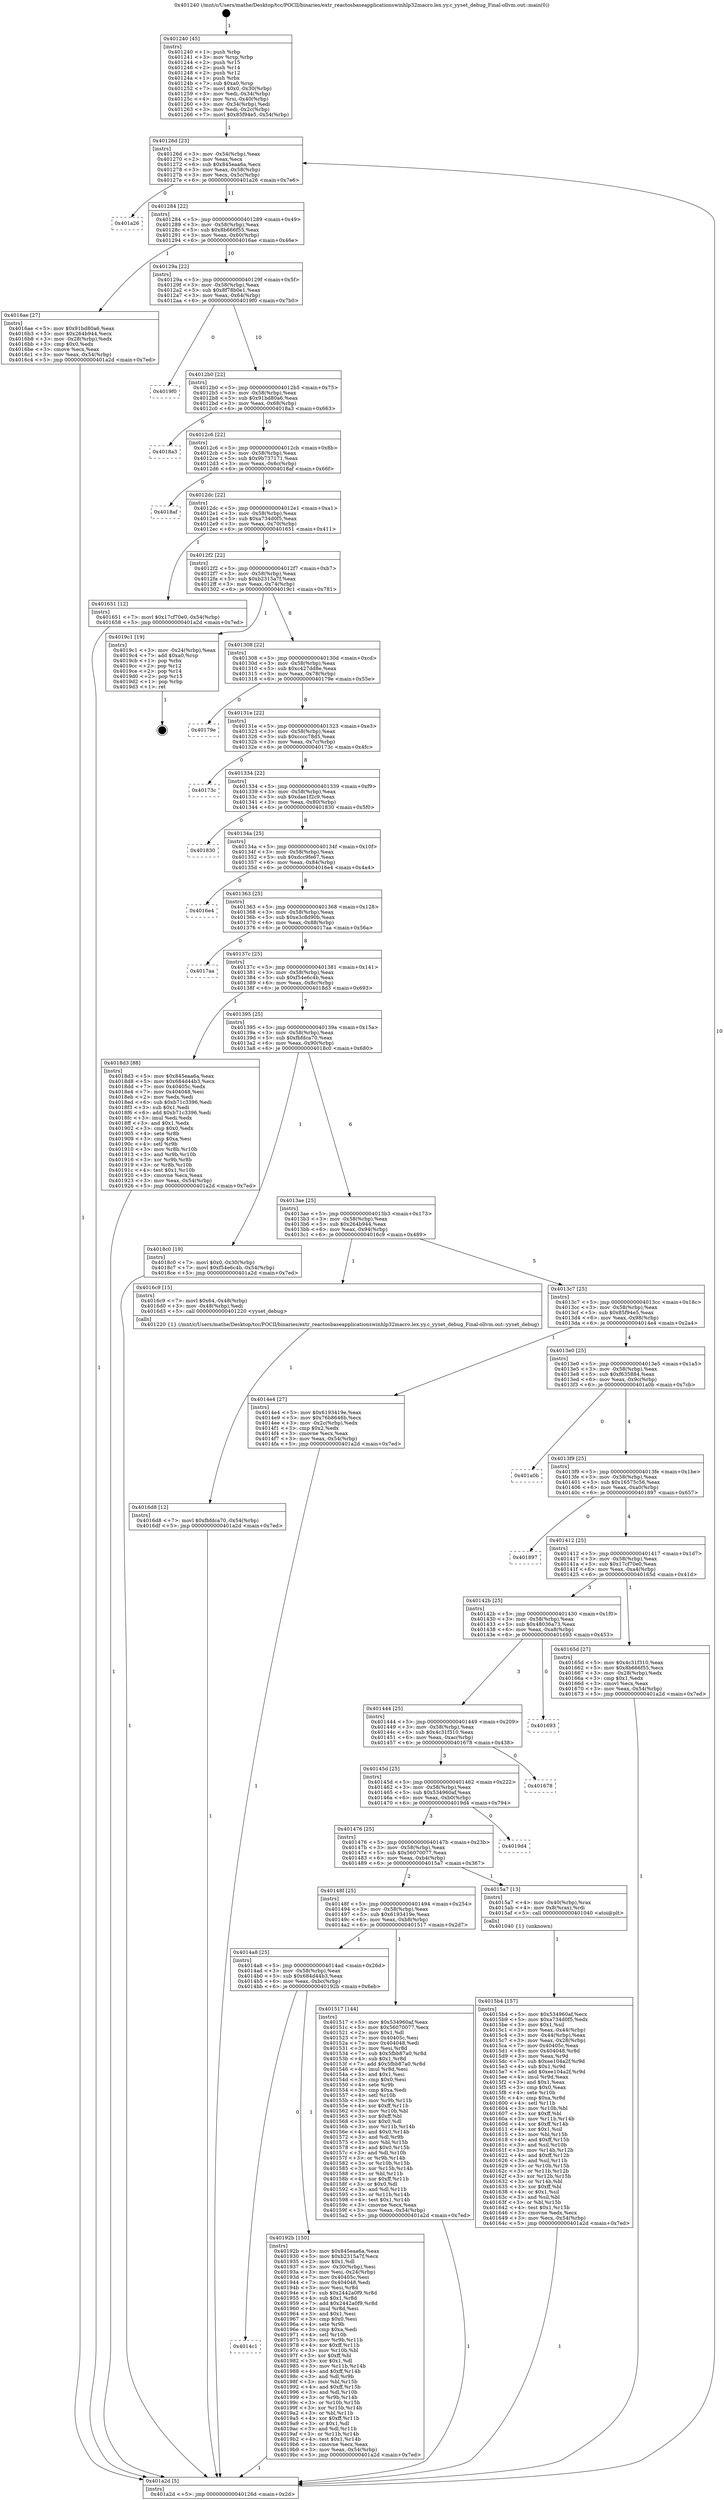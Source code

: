 digraph "0x401240" {
  label = "0x401240 (/mnt/c/Users/mathe/Desktop/tcc/POCII/binaries/extr_reactosbaseapplicationswinhlp32macro.lex.yy.c_yyset_debug_Final-ollvm.out::main(0))"
  labelloc = "t"
  node[shape=record]

  Entry [label="",width=0.3,height=0.3,shape=circle,fillcolor=black,style=filled]
  "0x40126d" [label="{
     0x40126d [23]\l
     | [instrs]\l
     &nbsp;&nbsp;0x40126d \<+3\>: mov -0x54(%rbp),%eax\l
     &nbsp;&nbsp;0x401270 \<+2\>: mov %eax,%ecx\l
     &nbsp;&nbsp;0x401272 \<+6\>: sub $0x845eaa6a,%ecx\l
     &nbsp;&nbsp;0x401278 \<+3\>: mov %eax,-0x58(%rbp)\l
     &nbsp;&nbsp;0x40127b \<+3\>: mov %ecx,-0x5c(%rbp)\l
     &nbsp;&nbsp;0x40127e \<+6\>: je 0000000000401a26 \<main+0x7e6\>\l
  }"]
  "0x401a26" [label="{
     0x401a26\l
  }", style=dashed]
  "0x401284" [label="{
     0x401284 [22]\l
     | [instrs]\l
     &nbsp;&nbsp;0x401284 \<+5\>: jmp 0000000000401289 \<main+0x49\>\l
     &nbsp;&nbsp;0x401289 \<+3\>: mov -0x58(%rbp),%eax\l
     &nbsp;&nbsp;0x40128c \<+5\>: sub $0x8b666f55,%eax\l
     &nbsp;&nbsp;0x401291 \<+3\>: mov %eax,-0x60(%rbp)\l
     &nbsp;&nbsp;0x401294 \<+6\>: je 00000000004016ae \<main+0x46e\>\l
  }"]
  Exit [label="",width=0.3,height=0.3,shape=circle,fillcolor=black,style=filled,peripheries=2]
  "0x4016ae" [label="{
     0x4016ae [27]\l
     | [instrs]\l
     &nbsp;&nbsp;0x4016ae \<+5\>: mov $0x91bd80a6,%eax\l
     &nbsp;&nbsp;0x4016b3 \<+5\>: mov $0x264b944,%ecx\l
     &nbsp;&nbsp;0x4016b8 \<+3\>: mov -0x28(%rbp),%edx\l
     &nbsp;&nbsp;0x4016bb \<+3\>: cmp $0x0,%edx\l
     &nbsp;&nbsp;0x4016be \<+3\>: cmove %ecx,%eax\l
     &nbsp;&nbsp;0x4016c1 \<+3\>: mov %eax,-0x54(%rbp)\l
     &nbsp;&nbsp;0x4016c4 \<+5\>: jmp 0000000000401a2d \<main+0x7ed\>\l
  }"]
  "0x40129a" [label="{
     0x40129a [22]\l
     | [instrs]\l
     &nbsp;&nbsp;0x40129a \<+5\>: jmp 000000000040129f \<main+0x5f\>\l
     &nbsp;&nbsp;0x40129f \<+3\>: mov -0x58(%rbp),%eax\l
     &nbsp;&nbsp;0x4012a2 \<+5\>: sub $0x8f78b0e1,%eax\l
     &nbsp;&nbsp;0x4012a7 \<+3\>: mov %eax,-0x64(%rbp)\l
     &nbsp;&nbsp;0x4012aa \<+6\>: je 00000000004019f0 \<main+0x7b0\>\l
  }"]
  "0x4014c1" [label="{
     0x4014c1\l
  }", style=dashed]
  "0x4019f0" [label="{
     0x4019f0\l
  }", style=dashed]
  "0x4012b0" [label="{
     0x4012b0 [22]\l
     | [instrs]\l
     &nbsp;&nbsp;0x4012b0 \<+5\>: jmp 00000000004012b5 \<main+0x75\>\l
     &nbsp;&nbsp;0x4012b5 \<+3\>: mov -0x58(%rbp),%eax\l
     &nbsp;&nbsp;0x4012b8 \<+5\>: sub $0x91bd80a6,%eax\l
     &nbsp;&nbsp;0x4012bd \<+3\>: mov %eax,-0x68(%rbp)\l
     &nbsp;&nbsp;0x4012c0 \<+6\>: je 00000000004018a3 \<main+0x663\>\l
  }"]
  "0x40192b" [label="{
     0x40192b [150]\l
     | [instrs]\l
     &nbsp;&nbsp;0x40192b \<+5\>: mov $0x845eaa6a,%eax\l
     &nbsp;&nbsp;0x401930 \<+5\>: mov $0xb2315a7f,%ecx\l
     &nbsp;&nbsp;0x401935 \<+2\>: mov $0x1,%dl\l
     &nbsp;&nbsp;0x401937 \<+3\>: mov -0x30(%rbp),%esi\l
     &nbsp;&nbsp;0x40193a \<+3\>: mov %esi,-0x24(%rbp)\l
     &nbsp;&nbsp;0x40193d \<+7\>: mov 0x40405c,%esi\l
     &nbsp;&nbsp;0x401944 \<+7\>: mov 0x404048,%edi\l
     &nbsp;&nbsp;0x40194b \<+3\>: mov %esi,%r8d\l
     &nbsp;&nbsp;0x40194e \<+7\>: sub $0x2442a0f9,%r8d\l
     &nbsp;&nbsp;0x401955 \<+4\>: sub $0x1,%r8d\l
     &nbsp;&nbsp;0x401959 \<+7\>: add $0x2442a0f9,%r8d\l
     &nbsp;&nbsp;0x401960 \<+4\>: imul %r8d,%esi\l
     &nbsp;&nbsp;0x401964 \<+3\>: and $0x1,%esi\l
     &nbsp;&nbsp;0x401967 \<+3\>: cmp $0x0,%esi\l
     &nbsp;&nbsp;0x40196a \<+4\>: sete %r9b\l
     &nbsp;&nbsp;0x40196e \<+3\>: cmp $0xa,%edi\l
     &nbsp;&nbsp;0x401971 \<+4\>: setl %r10b\l
     &nbsp;&nbsp;0x401975 \<+3\>: mov %r9b,%r11b\l
     &nbsp;&nbsp;0x401978 \<+4\>: xor $0xff,%r11b\l
     &nbsp;&nbsp;0x40197c \<+3\>: mov %r10b,%bl\l
     &nbsp;&nbsp;0x40197f \<+3\>: xor $0xff,%bl\l
     &nbsp;&nbsp;0x401982 \<+3\>: xor $0x1,%dl\l
     &nbsp;&nbsp;0x401985 \<+3\>: mov %r11b,%r14b\l
     &nbsp;&nbsp;0x401988 \<+4\>: and $0xff,%r14b\l
     &nbsp;&nbsp;0x40198c \<+3\>: and %dl,%r9b\l
     &nbsp;&nbsp;0x40198f \<+3\>: mov %bl,%r15b\l
     &nbsp;&nbsp;0x401992 \<+4\>: and $0xff,%r15b\l
     &nbsp;&nbsp;0x401996 \<+3\>: and %dl,%r10b\l
     &nbsp;&nbsp;0x401999 \<+3\>: or %r9b,%r14b\l
     &nbsp;&nbsp;0x40199c \<+3\>: or %r10b,%r15b\l
     &nbsp;&nbsp;0x40199f \<+3\>: xor %r15b,%r14b\l
     &nbsp;&nbsp;0x4019a2 \<+3\>: or %bl,%r11b\l
     &nbsp;&nbsp;0x4019a5 \<+4\>: xor $0xff,%r11b\l
     &nbsp;&nbsp;0x4019a9 \<+3\>: or $0x1,%dl\l
     &nbsp;&nbsp;0x4019ac \<+3\>: and %dl,%r11b\l
     &nbsp;&nbsp;0x4019af \<+3\>: or %r11b,%r14b\l
     &nbsp;&nbsp;0x4019b2 \<+4\>: test $0x1,%r14b\l
     &nbsp;&nbsp;0x4019b6 \<+3\>: cmovne %ecx,%eax\l
     &nbsp;&nbsp;0x4019b9 \<+3\>: mov %eax,-0x54(%rbp)\l
     &nbsp;&nbsp;0x4019bc \<+5\>: jmp 0000000000401a2d \<main+0x7ed\>\l
  }"]
  "0x4018a3" [label="{
     0x4018a3\l
  }", style=dashed]
  "0x4012c6" [label="{
     0x4012c6 [22]\l
     | [instrs]\l
     &nbsp;&nbsp;0x4012c6 \<+5\>: jmp 00000000004012cb \<main+0x8b\>\l
     &nbsp;&nbsp;0x4012cb \<+3\>: mov -0x58(%rbp),%eax\l
     &nbsp;&nbsp;0x4012ce \<+5\>: sub $0x9b737171,%eax\l
     &nbsp;&nbsp;0x4012d3 \<+3\>: mov %eax,-0x6c(%rbp)\l
     &nbsp;&nbsp;0x4012d6 \<+6\>: je 00000000004018af \<main+0x66f\>\l
  }"]
  "0x4016d8" [label="{
     0x4016d8 [12]\l
     | [instrs]\l
     &nbsp;&nbsp;0x4016d8 \<+7\>: movl $0xfbfdca70,-0x54(%rbp)\l
     &nbsp;&nbsp;0x4016df \<+5\>: jmp 0000000000401a2d \<main+0x7ed\>\l
  }"]
  "0x4018af" [label="{
     0x4018af\l
  }", style=dashed]
  "0x4012dc" [label="{
     0x4012dc [22]\l
     | [instrs]\l
     &nbsp;&nbsp;0x4012dc \<+5\>: jmp 00000000004012e1 \<main+0xa1\>\l
     &nbsp;&nbsp;0x4012e1 \<+3\>: mov -0x58(%rbp),%eax\l
     &nbsp;&nbsp;0x4012e4 \<+5\>: sub $0xa734d0f5,%eax\l
     &nbsp;&nbsp;0x4012e9 \<+3\>: mov %eax,-0x70(%rbp)\l
     &nbsp;&nbsp;0x4012ec \<+6\>: je 0000000000401651 \<main+0x411\>\l
  }"]
  "0x4015b4" [label="{
     0x4015b4 [157]\l
     | [instrs]\l
     &nbsp;&nbsp;0x4015b4 \<+5\>: mov $0x534960af,%ecx\l
     &nbsp;&nbsp;0x4015b9 \<+5\>: mov $0xa734d0f5,%edx\l
     &nbsp;&nbsp;0x4015be \<+3\>: mov $0x1,%sil\l
     &nbsp;&nbsp;0x4015c1 \<+3\>: mov %eax,-0x44(%rbp)\l
     &nbsp;&nbsp;0x4015c4 \<+3\>: mov -0x44(%rbp),%eax\l
     &nbsp;&nbsp;0x4015c7 \<+3\>: mov %eax,-0x28(%rbp)\l
     &nbsp;&nbsp;0x4015ca \<+7\>: mov 0x40405c,%eax\l
     &nbsp;&nbsp;0x4015d1 \<+8\>: mov 0x404048,%r8d\l
     &nbsp;&nbsp;0x4015d9 \<+3\>: mov %eax,%r9d\l
     &nbsp;&nbsp;0x4015dc \<+7\>: sub $0xee104a2f,%r9d\l
     &nbsp;&nbsp;0x4015e3 \<+4\>: sub $0x1,%r9d\l
     &nbsp;&nbsp;0x4015e7 \<+7\>: add $0xee104a2f,%r9d\l
     &nbsp;&nbsp;0x4015ee \<+4\>: imul %r9d,%eax\l
     &nbsp;&nbsp;0x4015f2 \<+3\>: and $0x1,%eax\l
     &nbsp;&nbsp;0x4015f5 \<+3\>: cmp $0x0,%eax\l
     &nbsp;&nbsp;0x4015f8 \<+4\>: sete %r10b\l
     &nbsp;&nbsp;0x4015fc \<+4\>: cmp $0xa,%r8d\l
     &nbsp;&nbsp;0x401600 \<+4\>: setl %r11b\l
     &nbsp;&nbsp;0x401604 \<+3\>: mov %r10b,%bl\l
     &nbsp;&nbsp;0x401607 \<+3\>: xor $0xff,%bl\l
     &nbsp;&nbsp;0x40160a \<+3\>: mov %r11b,%r14b\l
     &nbsp;&nbsp;0x40160d \<+4\>: xor $0xff,%r14b\l
     &nbsp;&nbsp;0x401611 \<+4\>: xor $0x1,%sil\l
     &nbsp;&nbsp;0x401615 \<+3\>: mov %bl,%r15b\l
     &nbsp;&nbsp;0x401618 \<+4\>: and $0xff,%r15b\l
     &nbsp;&nbsp;0x40161c \<+3\>: and %sil,%r10b\l
     &nbsp;&nbsp;0x40161f \<+3\>: mov %r14b,%r12b\l
     &nbsp;&nbsp;0x401622 \<+4\>: and $0xff,%r12b\l
     &nbsp;&nbsp;0x401626 \<+3\>: and %sil,%r11b\l
     &nbsp;&nbsp;0x401629 \<+3\>: or %r10b,%r15b\l
     &nbsp;&nbsp;0x40162c \<+3\>: or %r11b,%r12b\l
     &nbsp;&nbsp;0x40162f \<+3\>: xor %r12b,%r15b\l
     &nbsp;&nbsp;0x401632 \<+3\>: or %r14b,%bl\l
     &nbsp;&nbsp;0x401635 \<+3\>: xor $0xff,%bl\l
     &nbsp;&nbsp;0x401638 \<+4\>: or $0x1,%sil\l
     &nbsp;&nbsp;0x40163c \<+3\>: and %sil,%bl\l
     &nbsp;&nbsp;0x40163f \<+3\>: or %bl,%r15b\l
     &nbsp;&nbsp;0x401642 \<+4\>: test $0x1,%r15b\l
     &nbsp;&nbsp;0x401646 \<+3\>: cmovne %edx,%ecx\l
     &nbsp;&nbsp;0x401649 \<+3\>: mov %ecx,-0x54(%rbp)\l
     &nbsp;&nbsp;0x40164c \<+5\>: jmp 0000000000401a2d \<main+0x7ed\>\l
  }"]
  "0x401651" [label="{
     0x401651 [12]\l
     | [instrs]\l
     &nbsp;&nbsp;0x401651 \<+7\>: movl $0x17cf70e0,-0x54(%rbp)\l
     &nbsp;&nbsp;0x401658 \<+5\>: jmp 0000000000401a2d \<main+0x7ed\>\l
  }"]
  "0x4012f2" [label="{
     0x4012f2 [22]\l
     | [instrs]\l
     &nbsp;&nbsp;0x4012f2 \<+5\>: jmp 00000000004012f7 \<main+0xb7\>\l
     &nbsp;&nbsp;0x4012f7 \<+3\>: mov -0x58(%rbp),%eax\l
     &nbsp;&nbsp;0x4012fa \<+5\>: sub $0xb2315a7f,%eax\l
     &nbsp;&nbsp;0x4012ff \<+3\>: mov %eax,-0x74(%rbp)\l
     &nbsp;&nbsp;0x401302 \<+6\>: je 00000000004019c1 \<main+0x781\>\l
  }"]
  "0x4014a8" [label="{
     0x4014a8 [25]\l
     | [instrs]\l
     &nbsp;&nbsp;0x4014a8 \<+5\>: jmp 00000000004014ad \<main+0x26d\>\l
     &nbsp;&nbsp;0x4014ad \<+3\>: mov -0x58(%rbp),%eax\l
     &nbsp;&nbsp;0x4014b0 \<+5\>: sub $0x684d44b3,%eax\l
     &nbsp;&nbsp;0x4014b5 \<+6\>: mov %eax,-0xbc(%rbp)\l
     &nbsp;&nbsp;0x4014bb \<+6\>: je 000000000040192b \<main+0x6eb\>\l
  }"]
  "0x4019c1" [label="{
     0x4019c1 [19]\l
     | [instrs]\l
     &nbsp;&nbsp;0x4019c1 \<+3\>: mov -0x24(%rbp),%eax\l
     &nbsp;&nbsp;0x4019c4 \<+7\>: add $0xa0,%rsp\l
     &nbsp;&nbsp;0x4019cb \<+1\>: pop %rbx\l
     &nbsp;&nbsp;0x4019cc \<+2\>: pop %r12\l
     &nbsp;&nbsp;0x4019ce \<+2\>: pop %r14\l
     &nbsp;&nbsp;0x4019d0 \<+2\>: pop %r15\l
     &nbsp;&nbsp;0x4019d2 \<+1\>: pop %rbp\l
     &nbsp;&nbsp;0x4019d3 \<+1\>: ret\l
  }"]
  "0x401308" [label="{
     0x401308 [22]\l
     | [instrs]\l
     &nbsp;&nbsp;0x401308 \<+5\>: jmp 000000000040130d \<main+0xcd\>\l
     &nbsp;&nbsp;0x40130d \<+3\>: mov -0x58(%rbp),%eax\l
     &nbsp;&nbsp;0x401310 \<+5\>: sub $0xc427dd8e,%eax\l
     &nbsp;&nbsp;0x401315 \<+3\>: mov %eax,-0x78(%rbp)\l
     &nbsp;&nbsp;0x401318 \<+6\>: je 000000000040179e \<main+0x55e\>\l
  }"]
  "0x401517" [label="{
     0x401517 [144]\l
     | [instrs]\l
     &nbsp;&nbsp;0x401517 \<+5\>: mov $0x534960af,%eax\l
     &nbsp;&nbsp;0x40151c \<+5\>: mov $0x56070077,%ecx\l
     &nbsp;&nbsp;0x401521 \<+2\>: mov $0x1,%dl\l
     &nbsp;&nbsp;0x401523 \<+7\>: mov 0x40405c,%esi\l
     &nbsp;&nbsp;0x40152a \<+7\>: mov 0x404048,%edi\l
     &nbsp;&nbsp;0x401531 \<+3\>: mov %esi,%r8d\l
     &nbsp;&nbsp;0x401534 \<+7\>: sub $0x5fbb87a0,%r8d\l
     &nbsp;&nbsp;0x40153b \<+4\>: sub $0x1,%r8d\l
     &nbsp;&nbsp;0x40153f \<+7\>: add $0x5fbb87a0,%r8d\l
     &nbsp;&nbsp;0x401546 \<+4\>: imul %r8d,%esi\l
     &nbsp;&nbsp;0x40154a \<+3\>: and $0x1,%esi\l
     &nbsp;&nbsp;0x40154d \<+3\>: cmp $0x0,%esi\l
     &nbsp;&nbsp;0x401550 \<+4\>: sete %r9b\l
     &nbsp;&nbsp;0x401554 \<+3\>: cmp $0xa,%edi\l
     &nbsp;&nbsp;0x401557 \<+4\>: setl %r10b\l
     &nbsp;&nbsp;0x40155b \<+3\>: mov %r9b,%r11b\l
     &nbsp;&nbsp;0x40155e \<+4\>: xor $0xff,%r11b\l
     &nbsp;&nbsp;0x401562 \<+3\>: mov %r10b,%bl\l
     &nbsp;&nbsp;0x401565 \<+3\>: xor $0xff,%bl\l
     &nbsp;&nbsp;0x401568 \<+3\>: xor $0x0,%dl\l
     &nbsp;&nbsp;0x40156b \<+3\>: mov %r11b,%r14b\l
     &nbsp;&nbsp;0x40156e \<+4\>: and $0x0,%r14b\l
     &nbsp;&nbsp;0x401572 \<+3\>: and %dl,%r9b\l
     &nbsp;&nbsp;0x401575 \<+3\>: mov %bl,%r15b\l
     &nbsp;&nbsp;0x401578 \<+4\>: and $0x0,%r15b\l
     &nbsp;&nbsp;0x40157c \<+3\>: and %dl,%r10b\l
     &nbsp;&nbsp;0x40157f \<+3\>: or %r9b,%r14b\l
     &nbsp;&nbsp;0x401582 \<+3\>: or %r10b,%r15b\l
     &nbsp;&nbsp;0x401585 \<+3\>: xor %r15b,%r14b\l
     &nbsp;&nbsp;0x401588 \<+3\>: or %bl,%r11b\l
     &nbsp;&nbsp;0x40158b \<+4\>: xor $0xff,%r11b\l
     &nbsp;&nbsp;0x40158f \<+3\>: or $0x0,%dl\l
     &nbsp;&nbsp;0x401592 \<+3\>: and %dl,%r11b\l
     &nbsp;&nbsp;0x401595 \<+3\>: or %r11b,%r14b\l
     &nbsp;&nbsp;0x401598 \<+4\>: test $0x1,%r14b\l
     &nbsp;&nbsp;0x40159c \<+3\>: cmovne %ecx,%eax\l
     &nbsp;&nbsp;0x40159f \<+3\>: mov %eax,-0x54(%rbp)\l
     &nbsp;&nbsp;0x4015a2 \<+5\>: jmp 0000000000401a2d \<main+0x7ed\>\l
  }"]
  "0x40179e" [label="{
     0x40179e\l
  }", style=dashed]
  "0x40131e" [label="{
     0x40131e [22]\l
     | [instrs]\l
     &nbsp;&nbsp;0x40131e \<+5\>: jmp 0000000000401323 \<main+0xe3\>\l
     &nbsp;&nbsp;0x401323 \<+3\>: mov -0x58(%rbp),%eax\l
     &nbsp;&nbsp;0x401326 \<+5\>: sub $0xcccc78d5,%eax\l
     &nbsp;&nbsp;0x40132b \<+3\>: mov %eax,-0x7c(%rbp)\l
     &nbsp;&nbsp;0x40132e \<+6\>: je 000000000040173c \<main+0x4fc\>\l
  }"]
  "0x40148f" [label="{
     0x40148f [25]\l
     | [instrs]\l
     &nbsp;&nbsp;0x40148f \<+5\>: jmp 0000000000401494 \<main+0x254\>\l
     &nbsp;&nbsp;0x401494 \<+3\>: mov -0x58(%rbp),%eax\l
     &nbsp;&nbsp;0x401497 \<+5\>: sub $0x6193419e,%eax\l
     &nbsp;&nbsp;0x40149c \<+6\>: mov %eax,-0xb8(%rbp)\l
     &nbsp;&nbsp;0x4014a2 \<+6\>: je 0000000000401517 \<main+0x2d7\>\l
  }"]
  "0x40173c" [label="{
     0x40173c\l
  }", style=dashed]
  "0x401334" [label="{
     0x401334 [22]\l
     | [instrs]\l
     &nbsp;&nbsp;0x401334 \<+5\>: jmp 0000000000401339 \<main+0xf9\>\l
     &nbsp;&nbsp;0x401339 \<+3\>: mov -0x58(%rbp),%eax\l
     &nbsp;&nbsp;0x40133c \<+5\>: sub $0xdae1f2c9,%eax\l
     &nbsp;&nbsp;0x401341 \<+3\>: mov %eax,-0x80(%rbp)\l
     &nbsp;&nbsp;0x401344 \<+6\>: je 0000000000401830 \<main+0x5f0\>\l
  }"]
  "0x4015a7" [label="{
     0x4015a7 [13]\l
     | [instrs]\l
     &nbsp;&nbsp;0x4015a7 \<+4\>: mov -0x40(%rbp),%rax\l
     &nbsp;&nbsp;0x4015ab \<+4\>: mov 0x8(%rax),%rdi\l
     &nbsp;&nbsp;0x4015af \<+5\>: call 0000000000401040 \<atoi@plt\>\l
     | [calls]\l
     &nbsp;&nbsp;0x401040 \{1\} (unknown)\l
  }"]
  "0x401830" [label="{
     0x401830\l
  }", style=dashed]
  "0x40134a" [label="{
     0x40134a [25]\l
     | [instrs]\l
     &nbsp;&nbsp;0x40134a \<+5\>: jmp 000000000040134f \<main+0x10f\>\l
     &nbsp;&nbsp;0x40134f \<+3\>: mov -0x58(%rbp),%eax\l
     &nbsp;&nbsp;0x401352 \<+5\>: sub $0xdcc9fe67,%eax\l
     &nbsp;&nbsp;0x401357 \<+6\>: mov %eax,-0x84(%rbp)\l
     &nbsp;&nbsp;0x40135d \<+6\>: je 00000000004016e4 \<main+0x4a4\>\l
  }"]
  "0x401476" [label="{
     0x401476 [25]\l
     | [instrs]\l
     &nbsp;&nbsp;0x401476 \<+5\>: jmp 000000000040147b \<main+0x23b\>\l
     &nbsp;&nbsp;0x40147b \<+3\>: mov -0x58(%rbp),%eax\l
     &nbsp;&nbsp;0x40147e \<+5\>: sub $0x56070077,%eax\l
     &nbsp;&nbsp;0x401483 \<+6\>: mov %eax,-0xb4(%rbp)\l
     &nbsp;&nbsp;0x401489 \<+6\>: je 00000000004015a7 \<main+0x367\>\l
  }"]
  "0x4016e4" [label="{
     0x4016e4\l
  }", style=dashed]
  "0x401363" [label="{
     0x401363 [25]\l
     | [instrs]\l
     &nbsp;&nbsp;0x401363 \<+5\>: jmp 0000000000401368 \<main+0x128\>\l
     &nbsp;&nbsp;0x401368 \<+3\>: mov -0x58(%rbp),%eax\l
     &nbsp;&nbsp;0x40136b \<+5\>: sub $0xe3c8d90b,%eax\l
     &nbsp;&nbsp;0x401370 \<+6\>: mov %eax,-0x88(%rbp)\l
     &nbsp;&nbsp;0x401376 \<+6\>: je 00000000004017aa \<main+0x56a\>\l
  }"]
  "0x4019d4" [label="{
     0x4019d4\l
  }", style=dashed]
  "0x4017aa" [label="{
     0x4017aa\l
  }", style=dashed]
  "0x40137c" [label="{
     0x40137c [25]\l
     | [instrs]\l
     &nbsp;&nbsp;0x40137c \<+5\>: jmp 0000000000401381 \<main+0x141\>\l
     &nbsp;&nbsp;0x401381 \<+3\>: mov -0x58(%rbp),%eax\l
     &nbsp;&nbsp;0x401384 \<+5\>: sub $0xf54e6c4b,%eax\l
     &nbsp;&nbsp;0x401389 \<+6\>: mov %eax,-0x8c(%rbp)\l
     &nbsp;&nbsp;0x40138f \<+6\>: je 00000000004018d3 \<main+0x693\>\l
  }"]
  "0x40145d" [label="{
     0x40145d [25]\l
     | [instrs]\l
     &nbsp;&nbsp;0x40145d \<+5\>: jmp 0000000000401462 \<main+0x222\>\l
     &nbsp;&nbsp;0x401462 \<+3\>: mov -0x58(%rbp),%eax\l
     &nbsp;&nbsp;0x401465 \<+5\>: sub $0x534960af,%eax\l
     &nbsp;&nbsp;0x40146a \<+6\>: mov %eax,-0xb0(%rbp)\l
     &nbsp;&nbsp;0x401470 \<+6\>: je 00000000004019d4 \<main+0x794\>\l
  }"]
  "0x4018d3" [label="{
     0x4018d3 [88]\l
     | [instrs]\l
     &nbsp;&nbsp;0x4018d3 \<+5\>: mov $0x845eaa6a,%eax\l
     &nbsp;&nbsp;0x4018d8 \<+5\>: mov $0x684d44b3,%ecx\l
     &nbsp;&nbsp;0x4018dd \<+7\>: mov 0x40405c,%edx\l
     &nbsp;&nbsp;0x4018e4 \<+7\>: mov 0x404048,%esi\l
     &nbsp;&nbsp;0x4018eb \<+2\>: mov %edx,%edi\l
     &nbsp;&nbsp;0x4018ed \<+6\>: sub $0xb71c3396,%edi\l
     &nbsp;&nbsp;0x4018f3 \<+3\>: sub $0x1,%edi\l
     &nbsp;&nbsp;0x4018f6 \<+6\>: add $0xb71c3396,%edi\l
     &nbsp;&nbsp;0x4018fc \<+3\>: imul %edi,%edx\l
     &nbsp;&nbsp;0x4018ff \<+3\>: and $0x1,%edx\l
     &nbsp;&nbsp;0x401902 \<+3\>: cmp $0x0,%edx\l
     &nbsp;&nbsp;0x401905 \<+4\>: sete %r8b\l
     &nbsp;&nbsp;0x401909 \<+3\>: cmp $0xa,%esi\l
     &nbsp;&nbsp;0x40190c \<+4\>: setl %r9b\l
     &nbsp;&nbsp;0x401910 \<+3\>: mov %r8b,%r10b\l
     &nbsp;&nbsp;0x401913 \<+3\>: and %r9b,%r10b\l
     &nbsp;&nbsp;0x401916 \<+3\>: xor %r9b,%r8b\l
     &nbsp;&nbsp;0x401919 \<+3\>: or %r8b,%r10b\l
     &nbsp;&nbsp;0x40191c \<+4\>: test $0x1,%r10b\l
     &nbsp;&nbsp;0x401920 \<+3\>: cmovne %ecx,%eax\l
     &nbsp;&nbsp;0x401923 \<+3\>: mov %eax,-0x54(%rbp)\l
     &nbsp;&nbsp;0x401926 \<+5\>: jmp 0000000000401a2d \<main+0x7ed\>\l
  }"]
  "0x401395" [label="{
     0x401395 [25]\l
     | [instrs]\l
     &nbsp;&nbsp;0x401395 \<+5\>: jmp 000000000040139a \<main+0x15a\>\l
     &nbsp;&nbsp;0x40139a \<+3\>: mov -0x58(%rbp),%eax\l
     &nbsp;&nbsp;0x40139d \<+5\>: sub $0xfbfdca70,%eax\l
     &nbsp;&nbsp;0x4013a2 \<+6\>: mov %eax,-0x90(%rbp)\l
     &nbsp;&nbsp;0x4013a8 \<+6\>: je 00000000004018c0 \<main+0x680\>\l
  }"]
  "0x401678" [label="{
     0x401678\l
  }", style=dashed]
  "0x4018c0" [label="{
     0x4018c0 [19]\l
     | [instrs]\l
     &nbsp;&nbsp;0x4018c0 \<+7\>: movl $0x0,-0x30(%rbp)\l
     &nbsp;&nbsp;0x4018c7 \<+7\>: movl $0xf54e6c4b,-0x54(%rbp)\l
     &nbsp;&nbsp;0x4018ce \<+5\>: jmp 0000000000401a2d \<main+0x7ed\>\l
  }"]
  "0x4013ae" [label="{
     0x4013ae [25]\l
     | [instrs]\l
     &nbsp;&nbsp;0x4013ae \<+5\>: jmp 00000000004013b3 \<main+0x173\>\l
     &nbsp;&nbsp;0x4013b3 \<+3\>: mov -0x58(%rbp),%eax\l
     &nbsp;&nbsp;0x4013b6 \<+5\>: sub $0x264b944,%eax\l
     &nbsp;&nbsp;0x4013bb \<+6\>: mov %eax,-0x94(%rbp)\l
     &nbsp;&nbsp;0x4013c1 \<+6\>: je 00000000004016c9 \<main+0x489\>\l
  }"]
  "0x401444" [label="{
     0x401444 [25]\l
     | [instrs]\l
     &nbsp;&nbsp;0x401444 \<+5\>: jmp 0000000000401449 \<main+0x209\>\l
     &nbsp;&nbsp;0x401449 \<+3\>: mov -0x58(%rbp),%eax\l
     &nbsp;&nbsp;0x40144c \<+5\>: sub $0x4c31f310,%eax\l
     &nbsp;&nbsp;0x401451 \<+6\>: mov %eax,-0xac(%rbp)\l
     &nbsp;&nbsp;0x401457 \<+6\>: je 0000000000401678 \<main+0x438\>\l
  }"]
  "0x4016c9" [label="{
     0x4016c9 [15]\l
     | [instrs]\l
     &nbsp;&nbsp;0x4016c9 \<+7\>: movl $0x64,-0x48(%rbp)\l
     &nbsp;&nbsp;0x4016d0 \<+3\>: mov -0x48(%rbp),%edi\l
     &nbsp;&nbsp;0x4016d3 \<+5\>: call 0000000000401220 \<yyset_debug\>\l
     | [calls]\l
     &nbsp;&nbsp;0x401220 \{1\} (/mnt/c/Users/mathe/Desktop/tcc/POCII/binaries/extr_reactosbaseapplicationswinhlp32macro.lex.yy.c_yyset_debug_Final-ollvm.out::yyset_debug)\l
  }"]
  "0x4013c7" [label="{
     0x4013c7 [25]\l
     | [instrs]\l
     &nbsp;&nbsp;0x4013c7 \<+5\>: jmp 00000000004013cc \<main+0x18c\>\l
     &nbsp;&nbsp;0x4013cc \<+3\>: mov -0x58(%rbp),%eax\l
     &nbsp;&nbsp;0x4013cf \<+5\>: sub $0x85f94e5,%eax\l
     &nbsp;&nbsp;0x4013d4 \<+6\>: mov %eax,-0x98(%rbp)\l
     &nbsp;&nbsp;0x4013da \<+6\>: je 00000000004014e4 \<main+0x2a4\>\l
  }"]
  "0x401693" [label="{
     0x401693\l
  }", style=dashed]
  "0x4014e4" [label="{
     0x4014e4 [27]\l
     | [instrs]\l
     &nbsp;&nbsp;0x4014e4 \<+5\>: mov $0x6193419e,%eax\l
     &nbsp;&nbsp;0x4014e9 \<+5\>: mov $0x76b8646b,%ecx\l
     &nbsp;&nbsp;0x4014ee \<+3\>: mov -0x2c(%rbp),%edx\l
     &nbsp;&nbsp;0x4014f1 \<+3\>: cmp $0x2,%edx\l
     &nbsp;&nbsp;0x4014f4 \<+3\>: cmovne %ecx,%eax\l
     &nbsp;&nbsp;0x4014f7 \<+3\>: mov %eax,-0x54(%rbp)\l
     &nbsp;&nbsp;0x4014fa \<+5\>: jmp 0000000000401a2d \<main+0x7ed\>\l
  }"]
  "0x4013e0" [label="{
     0x4013e0 [25]\l
     | [instrs]\l
     &nbsp;&nbsp;0x4013e0 \<+5\>: jmp 00000000004013e5 \<main+0x1a5\>\l
     &nbsp;&nbsp;0x4013e5 \<+3\>: mov -0x58(%rbp),%eax\l
     &nbsp;&nbsp;0x4013e8 \<+5\>: sub $0xf635884,%eax\l
     &nbsp;&nbsp;0x4013ed \<+6\>: mov %eax,-0x9c(%rbp)\l
     &nbsp;&nbsp;0x4013f3 \<+6\>: je 0000000000401a0b \<main+0x7cb\>\l
  }"]
  "0x401a2d" [label="{
     0x401a2d [5]\l
     | [instrs]\l
     &nbsp;&nbsp;0x401a2d \<+5\>: jmp 000000000040126d \<main+0x2d\>\l
  }"]
  "0x401240" [label="{
     0x401240 [45]\l
     | [instrs]\l
     &nbsp;&nbsp;0x401240 \<+1\>: push %rbp\l
     &nbsp;&nbsp;0x401241 \<+3\>: mov %rsp,%rbp\l
     &nbsp;&nbsp;0x401244 \<+2\>: push %r15\l
     &nbsp;&nbsp;0x401246 \<+2\>: push %r14\l
     &nbsp;&nbsp;0x401248 \<+2\>: push %r12\l
     &nbsp;&nbsp;0x40124a \<+1\>: push %rbx\l
     &nbsp;&nbsp;0x40124b \<+7\>: sub $0xa0,%rsp\l
     &nbsp;&nbsp;0x401252 \<+7\>: movl $0x0,-0x30(%rbp)\l
     &nbsp;&nbsp;0x401259 \<+3\>: mov %edi,-0x34(%rbp)\l
     &nbsp;&nbsp;0x40125c \<+4\>: mov %rsi,-0x40(%rbp)\l
     &nbsp;&nbsp;0x401260 \<+3\>: mov -0x34(%rbp),%edi\l
     &nbsp;&nbsp;0x401263 \<+3\>: mov %edi,-0x2c(%rbp)\l
     &nbsp;&nbsp;0x401266 \<+7\>: movl $0x85f94e5,-0x54(%rbp)\l
  }"]
  "0x40142b" [label="{
     0x40142b [25]\l
     | [instrs]\l
     &nbsp;&nbsp;0x40142b \<+5\>: jmp 0000000000401430 \<main+0x1f0\>\l
     &nbsp;&nbsp;0x401430 \<+3\>: mov -0x58(%rbp),%eax\l
     &nbsp;&nbsp;0x401433 \<+5\>: sub $0x48036a73,%eax\l
     &nbsp;&nbsp;0x401438 \<+6\>: mov %eax,-0xa8(%rbp)\l
     &nbsp;&nbsp;0x40143e \<+6\>: je 0000000000401693 \<main+0x453\>\l
  }"]
  "0x401a0b" [label="{
     0x401a0b\l
  }", style=dashed]
  "0x4013f9" [label="{
     0x4013f9 [25]\l
     | [instrs]\l
     &nbsp;&nbsp;0x4013f9 \<+5\>: jmp 00000000004013fe \<main+0x1be\>\l
     &nbsp;&nbsp;0x4013fe \<+3\>: mov -0x58(%rbp),%eax\l
     &nbsp;&nbsp;0x401401 \<+5\>: sub $0x16575c56,%eax\l
     &nbsp;&nbsp;0x401406 \<+6\>: mov %eax,-0xa0(%rbp)\l
     &nbsp;&nbsp;0x40140c \<+6\>: je 0000000000401897 \<main+0x657\>\l
  }"]
  "0x40165d" [label="{
     0x40165d [27]\l
     | [instrs]\l
     &nbsp;&nbsp;0x40165d \<+5\>: mov $0x4c31f310,%eax\l
     &nbsp;&nbsp;0x401662 \<+5\>: mov $0x8b666f55,%ecx\l
     &nbsp;&nbsp;0x401667 \<+3\>: mov -0x28(%rbp),%edx\l
     &nbsp;&nbsp;0x40166a \<+3\>: cmp $0x1,%edx\l
     &nbsp;&nbsp;0x40166d \<+3\>: cmovl %ecx,%eax\l
     &nbsp;&nbsp;0x401670 \<+3\>: mov %eax,-0x54(%rbp)\l
     &nbsp;&nbsp;0x401673 \<+5\>: jmp 0000000000401a2d \<main+0x7ed\>\l
  }"]
  "0x401897" [label="{
     0x401897\l
  }", style=dashed]
  "0x401412" [label="{
     0x401412 [25]\l
     | [instrs]\l
     &nbsp;&nbsp;0x401412 \<+5\>: jmp 0000000000401417 \<main+0x1d7\>\l
     &nbsp;&nbsp;0x401417 \<+3\>: mov -0x58(%rbp),%eax\l
     &nbsp;&nbsp;0x40141a \<+5\>: sub $0x17cf70e0,%eax\l
     &nbsp;&nbsp;0x40141f \<+6\>: mov %eax,-0xa4(%rbp)\l
     &nbsp;&nbsp;0x401425 \<+6\>: je 000000000040165d \<main+0x41d\>\l
  }"]
  Entry -> "0x401240" [label=" 1"]
  "0x40126d" -> "0x401a26" [label=" 0"]
  "0x40126d" -> "0x401284" [label=" 11"]
  "0x4019c1" -> Exit [label=" 1"]
  "0x401284" -> "0x4016ae" [label=" 1"]
  "0x401284" -> "0x40129a" [label=" 10"]
  "0x40192b" -> "0x401a2d" [label=" 1"]
  "0x40129a" -> "0x4019f0" [label=" 0"]
  "0x40129a" -> "0x4012b0" [label=" 10"]
  "0x4014a8" -> "0x4014c1" [label=" 0"]
  "0x4012b0" -> "0x4018a3" [label=" 0"]
  "0x4012b0" -> "0x4012c6" [label=" 10"]
  "0x4014a8" -> "0x40192b" [label=" 1"]
  "0x4012c6" -> "0x4018af" [label=" 0"]
  "0x4012c6" -> "0x4012dc" [label=" 10"]
  "0x4018d3" -> "0x401a2d" [label=" 1"]
  "0x4012dc" -> "0x401651" [label=" 1"]
  "0x4012dc" -> "0x4012f2" [label=" 9"]
  "0x4018c0" -> "0x401a2d" [label=" 1"]
  "0x4012f2" -> "0x4019c1" [label=" 1"]
  "0x4012f2" -> "0x401308" [label=" 8"]
  "0x4016d8" -> "0x401a2d" [label=" 1"]
  "0x401308" -> "0x40179e" [label=" 0"]
  "0x401308" -> "0x40131e" [label=" 8"]
  "0x4016c9" -> "0x4016d8" [label=" 1"]
  "0x40131e" -> "0x40173c" [label=" 0"]
  "0x40131e" -> "0x401334" [label=" 8"]
  "0x40165d" -> "0x401a2d" [label=" 1"]
  "0x401334" -> "0x401830" [label=" 0"]
  "0x401334" -> "0x40134a" [label=" 8"]
  "0x401651" -> "0x401a2d" [label=" 1"]
  "0x40134a" -> "0x4016e4" [label=" 0"]
  "0x40134a" -> "0x401363" [label=" 8"]
  "0x4015a7" -> "0x4015b4" [label=" 1"]
  "0x401363" -> "0x4017aa" [label=" 0"]
  "0x401363" -> "0x40137c" [label=" 8"]
  "0x401517" -> "0x401a2d" [label=" 1"]
  "0x40137c" -> "0x4018d3" [label=" 1"]
  "0x40137c" -> "0x401395" [label=" 7"]
  "0x40148f" -> "0x401517" [label=" 1"]
  "0x401395" -> "0x4018c0" [label=" 1"]
  "0x401395" -> "0x4013ae" [label=" 6"]
  "0x4016ae" -> "0x401a2d" [label=" 1"]
  "0x4013ae" -> "0x4016c9" [label=" 1"]
  "0x4013ae" -> "0x4013c7" [label=" 5"]
  "0x401476" -> "0x4015a7" [label=" 1"]
  "0x4013c7" -> "0x4014e4" [label=" 1"]
  "0x4013c7" -> "0x4013e0" [label=" 4"]
  "0x4014e4" -> "0x401a2d" [label=" 1"]
  "0x401240" -> "0x40126d" [label=" 1"]
  "0x401a2d" -> "0x40126d" [label=" 10"]
  "0x4015b4" -> "0x401a2d" [label=" 1"]
  "0x4013e0" -> "0x401a0b" [label=" 0"]
  "0x4013e0" -> "0x4013f9" [label=" 4"]
  "0x40145d" -> "0x4019d4" [label=" 0"]
  "0x4013f9" -> "0x401897" [label=" 0"]
  "0x4013f9" -> "0x401412" [label=" 4"]
  "0x40148f" -> "0x4014a8" [label=" 1"]
  "0x401412" -> "0x40165d" [label=" 1"]
  "0x401412" -> "0x40142b" [label=" 3"]
  "0x40145d" -> "0x401476" [label=" 3"]
  "0x40142b" -> "0x401693" [label=" 0"]
  "0x40142b" -> "0x401444" [label=" 3"]
  "0x401476" -> "0x40148f" [label=" 2"]
  "0x401444" -> "0x401678" [label=" 0"]
  "0x401444" -> "0x40145d" [label=" 3"]
}

